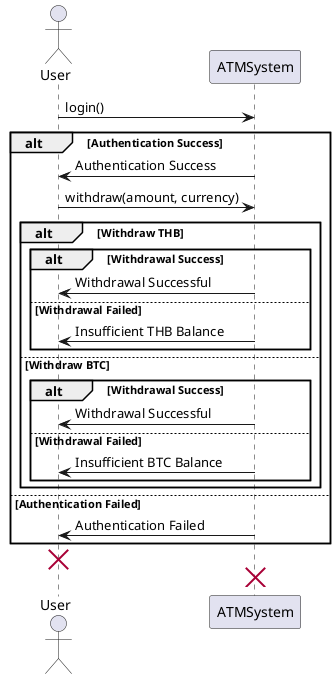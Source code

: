 @startuml
actor User
participant ATMSystem

User -> ATMSystem: login()
alt Authentication Success
    ATMSystem -> User: Authentication Success
    User -> ATMSystem: withdraw(amount, currency)
    alt Withdraw THB
        alt Withdrawal Success
            ATMSystem -> User: Withdrawal Successful
        else Withdrawal Failed
            ATMSystem -> User: Insufficient THB Balance
        end
    else Withdraw BTC
        alt Withdrawal Success
            ATMSystem -> User: Withdrawal Successful
        else Withdrawal Failed
            ATMSystem -> User: Insufficient BTC Balance
        end
    end
else Authentication Failed
    ATMSystem -> User: Authentication Failed
end

destroy User
destroy ATMSystem
@enduml
